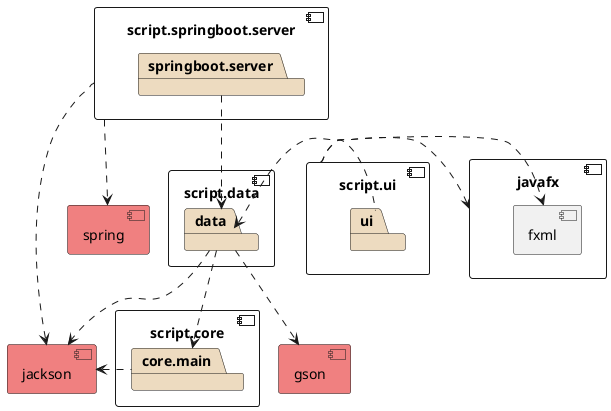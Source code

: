 @startuml ComponentDiagram

component script.core {
	package core.main #EDDBC0
}

component jackson #LightCoral {
}

component gson #LightCoral {

}

component script.ui{
	package ui #EDDBC0
}

component javafx {
	component fxml {
	}
}

component script.data {
	package data #EDDBC0
}

component script.springboot.server {
  package springboot.server #EDDBC0
}

component spring #LightCoral {
}

script.ui .> javafx
script.ui .> fxml

ui .left.> data

core.main .left.> jackson

data ..> jackson
data ..> gson
data ..> core.main

script.springboot.server ..> spring
script.springboot.server ..> jackson

springboot.server ..> data

@enduml